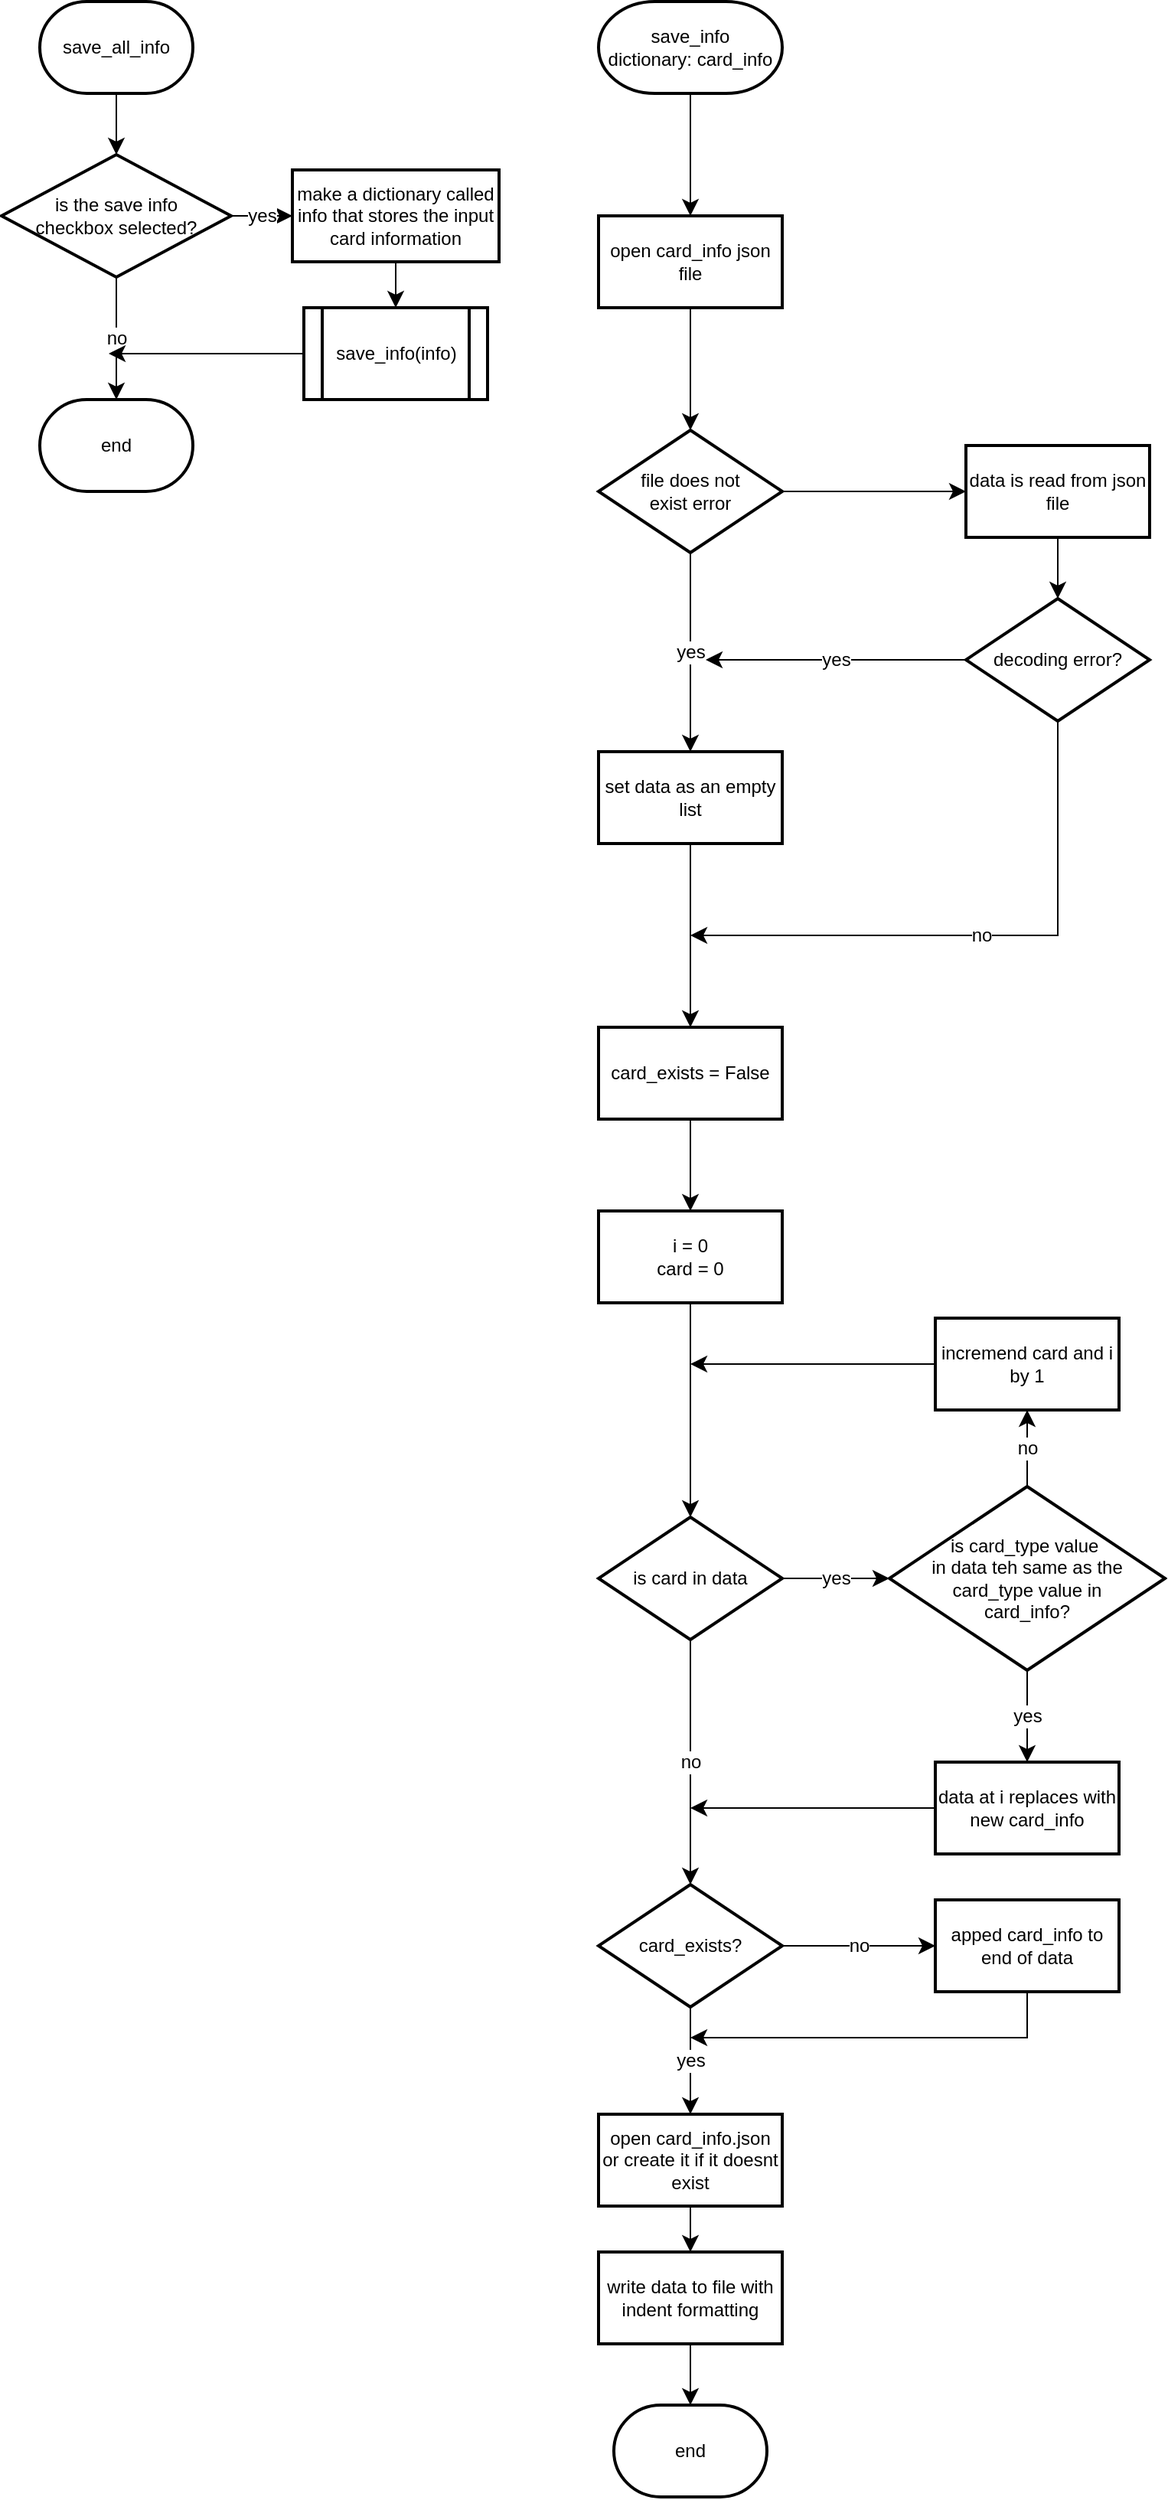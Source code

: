 <mxfile version="24.7.4">
  <diagram id="C5RBs43oDa-KdzZeNtuy" name="Page-1">
    <mxGraphModel dx="400" dy="482" grid="1" gridSize="10" guides="1" tooltips="1" connect="1" arrows="1" fold="1" page="1" pageScale="1" pageWidth="827" pageHeight="1169" math="0" shadow="0">
      <root>
        <mxCell id="WIyWlLk6GJQsqaUBKTNV-0" />
        <mxCell id="WIyWlLk6GJQsqaUBKTNV-1" parent="WIyWlLk6GJQsqaUBKTNV-0" />
        <mxCell id="7br7j0c2H_9cOm_8u2QU-13" value="" style="edgeStyle=none;curved=1;rounded=0;orthogonalLoop=1;jettySize=auto;html=1;fontSize=12;startSize=8;endSize=8;" edge="1" parent="WIyWlLk6GJQsqaUBKTNV-1" source="7br7j0c2H_9cOm_8u2QU-3" target="7br7j0c2H_9cOm_8u2QU-12">
          <mxGeometry relative="1" as="geometry" />
        </mxCell>
        <mxCell id="7br7j0c2H_9cOm_8u2QU-3" value="save_all_info" style="strokeWidth=2;html=1;shape=mxgraph.flowchart.terminator;whiteSpace=wrap;" vertex="1" parent="WIyWlLk6GJQsqaUBKTNV-1">
          <mxGeometry x="85" y="10" width="100" height="60" as="geometry" />
        </mxCell>
        <mxCell id="7br7j0c2H_9cOm_8u2QU-4" value="end" style="strokeWidth=2;html=1;shape=mxgraph.flowchart.terminator;whiteSpace=wrap;" vertex="1" parent="WIyWlLk6GJQsqaUBKTNV-1">
          <mxGeometry x="85" y="270" width="100" height="60" as="geometry" />
        </mxCell>
        <mxCell id="7br7j0c2H_9cOm_8u2QU-16" value="&lt;div&gt;no&lt;/div&gt;" style="edgeStyle=none;curved=1;rounded=0;orthogonalLoop=1;jettySize=auto;html=1;fontSize=12;startSize=8;endSize=8;" edge="1" parent="WIyWlLk6GJQsqaUBKTNV-1" source="7br7j0c2H_9cOm_8u2QU-12" target="7br7j0c2H_9cOm_8u2QU-4">
          <mxGeometry relative="1" as="geometry" />
        </mxCell>
        <mxCell id="7br7j0c2H_9cOm_8u2QU-18" value="yes" style="edgeStyle=none;curved=1;rounded=0;orthogonalLoop=1;jettySize=auto;html=1;fontSize=12;startSize=8;endSize=8;" edge="1" parent="WIyWlLk6GJQsqaUBKTNV-1" source="7br7j0c2H_9cOm_8u2QU-12" target="7br7j0c2H_9cOm_8u2QU-17">
          <mxGeometry relative="1" as="geometry" />
        </mxCell>
        <mxCell id="7br7j0c2H_9cOm_8u2QU-12" value="&lt;div&gt;is the save info&lt;/div&gt;&lt;div&gt;checkbox selected?&lt;/div&gt;" style="rhombus;whiteSpace=wrap;html=1;strokeWidth=2;" vertex="1" parent="WIyWlLk6GJQsqaUBKTNV-1">
          <mxGeometry x="60" y="110" width="150" height="80" as="geometry" />
        </mxCell>
        <mxCell id="7br7j0c2H_9cOm_8u2QU-20" value="" style="edgeStyle=none;curved=1;rounded=0;orthogonalLoop=1;jettySize=auto;html=1;fontSize=12;startSize=8;endSize=8;" edge="1" parent="WIyWlLk6GJQsqaUBKTNV-1" source="7br7j0c2H_9cOm_8u2QU-17" target="7br7j0c2H_9cOm_8u2QU-19">
          <mxGeometry relative="1" as="geometry" />
        </mxCell>
        <mxCell id="7br7j0c2H_9cOm_8u2QU-17" value="&lt;div&gt;make a dictionary called info that stores the input card information&lt;br&gt;&lt;/div&gt;" style="whiteSpace=wrap;html=1;strokeWidth=2;" vertex="1" parent="WIyWlLk6GJQsqaUBKTNV-1">
          <mxGeometry x="250" y="120" width="135" height="60" as="geometry" />
        </mxCell>
        <mxCell id="7br7j0c2H_9cOm_8u2QU-21" style="edgeStyle=none;curved=1;rounded=0;orthogonalLoop=1;jettySize=auto;html=1;fontSize=12;startSize=8;endSize=8;" edge="1" parent="WIyWlLk6GJQsqaUBKTNV-1" source="7br7j0c2H_9cOm_8u2QU-19">
          <mxGeometry relative="1" as="geometry">
            <mxPoint x="130" y="240" as="targetPoint" />
          </mxGeometry>
        </mxCell>
        <mxCell id="7br7j0c2H_9cOm_8u2QU-19" value="save_info(info)" style="shape=process;whiteSpace=wrap;html=1;backgroundOutline=1;strokeWidth=2;" vertex="1" parent="WIyWlLk6GJQsqaUBKTNV-1">
          <mxGeometry x="257.5" y="210" width="120" height="60" as="geometry" />
        </mxCell>
        <mxCell id="7br7j0c2H_9cOm_8u2QU-24" value="" style="edgeStyle=none;curved=1;rounded=0;orthogonalLoop=1;jettySize=auto;html=1;fontSize=12;startSize=8;endSize=8;" edge="1" parent="WIyWlLk6GJQsqaUBKTNV-1" source="7br7j0c2H_9cOm_8u2QU-22" target="7br7j0c2H_9cOm_8u2QU-23">
          <mxGeometry relative="1" as="geometry" />
        </mxCell>
        <mxCell id="7br7j0c2H_9cOm_8u2QU-22" value="&lt;div&gt;save_info&lt;/div&gt;&lt;div&gt;dictionary: card_info&lt;br&gt;&lt;/div&gt;" style="strokeWidth=2;html=1;shape=mxgraph.flowchart.terminator;whiteSpace=wrap;" vertex="1" parent="WIyWlLk6GJQsqaUBKTNV-1">
          <mxGeometry x="450" y="10" width="120" height="60" as="geometry" />
        </mxCell>
        <mxCell id="7br7j0c2H_9cOm_8u2QU-26" value="" style="edgeStyle=none;curved=1;rounded=0;orthogonalLoop=1;jettySize=auto;html=1;fontSize=12;startSize=8;endSize=8;" edge="1" parent="WIyWlLk6GJQsqaUBKTNV-1" source="7br7j0c2H_9cOm_8u2QU-23" target="7br7j0c2H_9cOm_8u2QU-25">
          <mxGeometry relative="1" as="geometry" />
        </mxCell>
        <mxCell id="7br7j0c2H_9cOm_8u2QU-23" value="open card_info json file" style="whiteSpace=wrap;html=1;strokeWidth=2;" vertex="1" parent="WIyWlLk6GJQsqaUBKTNV-1">
          <mxGeometry x="450" y="150" width="120" height="60" as="geometry" />
        </mxCell>
        <mxCell id="7br7j0c2H_9cOm_8u2QU-28" value="yes" style="edgeStyle=none;curved=1;rounded=0;orthogonalLoop=1;jettySize=auto;html=1;fontSize=12;startSize=8;endSize=8;" edge="1" parent="WIyWlLk6GJQsqaUBKTNV-1" source="7br7j0c2H_9cOm_8u2QU-25" target="7br7j0c2H_9cOm_8u2QU-27">
          <mxGeometry relative="1" as="geometry" />
        </mxCell>
        <mxCell id="7br7j0c2H_9cOm_8u2QU-30" value="" style="edgeStyle=none;curved=1;rounded=0;orthogonalLoop=1;jettySize=auto;html=1;fontSize=12;startSize=8;endSize=8;" edge="1" parent="WIyWlLk6GJQsqaUBKTNV-1" source="7br7j0c2H_9cOm_8u2QU-25" target="7br7j0c2H_9cOm_8u2QU-29">
          <mxGeometry relative="1" as="geometry" />
        </mxCell>
        <mxCell id="7br7j0c2H_9cOm_8u2QU-25" value="&lt;div&gt;file does not&lt;/div&gt;&lt;div&gt;exist error&lt;/div&gt;" style="rhombus;whiteSpace=wrap;html=1;strokeWidth=2;" vertex="1" parent="WIyWlLk6GJQsqaUBKTNV-1">
          <mxGeometry x="450" y="290" width="120" height="80" as="geometry" />
        </mxCell>
        <mxCell id="7br7j0c2H_9cOm_8u2QU-35" value="" style="edgeStyle=none;curved=1;rounded=0;orthogonalLoop=1;jettySize=auto;html=1;fontSize=12;startSize=8;endSize=8;" edge="1" parent="WIyWlLk6GJQsqaUBKTNV-1" source="7br7j0c2H_9cOm_8u2QU-27" target="7br7j0c2H_9cOm_8u2QU-34">
          <mxGeometry relative="1" as="geometry" />
        </mxCell>
        <mxCell id="7br7j0c2H_9cOm_8u2QU-27" value="set data as an empty list" style="whiteSpace=wrap;html=1;strokeWidth=2;" vertex="1" parent="WIyWlLk6GJQsqaUBKTNV-1">
          <mxGeometry x="450" y="500" width="120" height="60" as="geometry" />
        </mxCell>
        <mxCell id="7br7j0c2H_9cOm_8u2QU-32" value="" style="edgeStyle=none;curved=1;rounded=0;orthogonalLoop=1;jettySize=auto;html=1;fontSize=12;startSize=8;endSize=8;" edge="1" parent="WIyWlLk6GJQsqaUBKTNV-1" source="7br7j0c2H_9cOm_8u2QU-29" target="7br7j0c2H_9cOm_8u2QU-31">
          <mxGeometry relative="1" as="geometry" />
        </mxCell>
        <mxCell id="7br7j0c2H_9cOm_8u2QU-29" value="data is read from json file" style="whiteSpace=wrap;html=1;strokeWidth=2;" vertex="1" parent="WIyWlLk6GJQsqaUBKTNV-1">
          <mxGeometry x="690" y="300" width="120" height="60" as="geometry" />
        </mxCell>
        <mxCell id="7br7j0c2H_9cOm_8u2QU-33" value="yes" style="edgeStyle=none;curved=1;rounded=0;orthogonalLoop=1;jettySize=auto;html=1;fontSize=12;startSize=8;endSize=8;" edge="1" parent="WIyWlLk6GJQsqaUBKTNV-1" source="7br7j0c2H_9cOm_8u2QU-31">
          <mxGeometry relative="1" as="geometry">
            <mxPoint x="520" y="440" as="targetPoint" />
          </mxGeometry>
        </mxCell>
        <mxCell id="7br7j0c2H_9cOm_8u2QU-36" value="no" style="edgeStyle=orthogonalEdgeStyle;rounded=0;orthogonalLoop=1;jettySize=auto;html=1;fontSize=12;startSize=8;endSize=8;" edge="1" parent="WIyWlLk6GJQsqaUBKTNV-1" source="7br7j0c2H_9cOm_8u2QU-31">
          <mxGeometry relative="1" as="geometry">
            <mxPoint x="510" y="620" as="targetPoint" />
            <Array as="points">
              <mxPoint x="750" y="620" />
            </Array>
          </mxGeometry>
        </mxCell>
        <mxCell id="7br7j0c2H_9cOm_8u2QU-31" value="decoding error?" style="rhombus;whiteSpace=wrap;html=1;strokeWidth=2;" vertex="1" parent="WIyWlLk6GJQsqaUBKTNV-1">
          <mxGeometry x="690" y="400" width="120" height="80" as="geometry" />
        </mxCell>
        <mxCell id="7br7j0c2H_9cOm_8u2QU-38" value="" style="edgeStyle=none;curved=1;rounded=0;orthogonalLoop=1;jettySize=auto;html=1;fontSize=12;startSize=8;endSize=8;" edge="1" parent="WIyWlLk6GJQsqaUBKTNV-1" source="7br7j0c2H_9cOm_8u2QU-34" target="7br7j0c2H_9cOm_8u2QU-37">
          <mxGeometry relative="1" as="geometry" />
        </mxCell>
        <mxCell id="7br7j0c2H_9cOm_8u2QU-34" value="card_exists = False" style="whiteSpace=wrap;html=1;strokeWidth=2;" vertex="1" parent="WIyWlLk6GJQsqaUBKTNV-1">
          <mxGeometry x="450" y="680" width="120" height="60" as="geometry" />
        </mxCell>
        <mxCell id="7br7j0c2H_9cOm_8u2QU-40" value="" style="edgeStyle=none;curved=1;rounded=0;orthogonalLoop=1;jettySize=auto;html=1;fontSize=12;startSize=8;endSize=8;" edge="1" parent="WIyWlLk6GJQsqaUBKTNV-1" source="7br7j0c2H_9cOm_8u2QU-37" target="7br7j0c2H_9cOm_8u2QU-39">
          <mxGeometry relative="1" as="geometry" />
        </mxCell>
        <mxCell id="7br7j0c2H_9cOm_8u2QU-37" value="&lt;div&gt;i = 0&lt;/div&gt;&lt;div&gt;card = 0&lt;br&gt;&lt;/div&gt;" style="whiteSpace=wrap;html=1;strokeWidth=2;" vertex="1" parent="WIyWlLk6GJQsqaUBKTNV-1">
          <mxGeometry x="450" y="800" width="120" height="60" as="geometry" />
        </mxCell>
        <mxCell id="7br7j0c2H_9cOm_8u2QU-42" value="yes" style="edgeStyle=none;curved=1;rounded=0;orthogonalLoop=1;jettySize=auto;html=1;fontSize=12;startSize=8;endSize=8;" edge="1" parent="WIyWlLk6GJQsqaUBKTNV-1" source="7br7j0c2H_9cOm_8u2QU-39" target="7br7j0c2H_9cOm_8u2QU-41">
          <mxGeometry relative="1" as="geometry" />
        </mxCell>
        <mxCell id="7br7j0c2H_9cOm_8u2QU-49" value="no" style="edgeStyle=none;curved=1;rounded=0;orthogonalLoop=1;jettySize=auto;html=1;fontSize=12;startSize=8;endSize=8;" edge="1" parent="WIyWlLk6GJQsqaUBKTNV-1" source="7br7j0c2H_9cOm_8u2QU-39" target="7br7j0c2H_9cOm_8u2QU-48">
          <mxGeometry relative="1" as="geometry" />
        </mxCell>
        <mxCell id="7br7j0c2H_9cOm_8u2QU-39" value="is card in data" style="rhombus;whiteSpace=wrap;html=1;strokeWidth=2;" vertex="1" parent="WIyWlLk6GJQsqaUBKTNV-1">
          <mxGeometry x="450" y="1000" width="120" height="80" as="geometry" />
        </mxCell>
        <mxCell id="7br7j0c2H_9cOm_8u2QU-44" value="yes" style="edgeStyle=none;curved=1;rounded=0;orthogonalLoop=1;jettySize=auto;html=1;fontSize=12;startSize=8;endSize=8;" edge="1" parent="WIyWlLk6GJQsqaUBKTNV-1" source="7br7j0c2H_9cOm_8u2QU-41" target="7br7j0c2H_9cOm_8u2QU-43">
          <mxGeometry relative="1" as="geometry" />
        </mxCell>
        <mxCell id="7br7j0c2H_9cOm_8u2QU-46" value="no" style="edgeStyle=none;curved=1;rounded=0;orthogonalLoop=1;jettySize=auto;html=1;fontSize=12;startSize=8;endSize=8;" edge="1" parent="WIyWlLk6GJQsqaUBKTNV-1" source="7br7j0c2H_9cOm_8u2QU-41" target="7br7j0c2H_9cOm_8u2QU-45">
          <mxGeometry relative="1" as="geometry" />
        </mxCell>
        <mxCell id="7br7j0c2H_9cOm_8u2QU-41" value="&lt;div&gt;is card_type value&amp;nbsp;&lt;/div&gt;&lt;div&gt;in data teh same as the&lt;/div&gt;&lt;div&gt;card_type value in&lt;/div&gt;&lt;div&gt;card_info?&lt;/div&gt;" style="rhombus;whiteSpace=wrap;html=1;strokeWidth=2;" vertex="1" parent="WIyWlLk6GJQsqaUBKTNV-1">
          <mxGeometry x="640" y="980" width="180" height="120" as="geometry" />
        </mxCell>
        <mxCell id="7br7j0c2H_9cOm_8u2QU-50" style="edgeStyle=none;curved=1;rounded=0;orthogonalLoop=1;jettySize=auto;html=1;fontSize=12;startSize=8;endSize=8;" edge="1" parent="WIyWlLk6GJQsqaUBKTNV-1" source="7br7j0c2H_9cOm_8u2QU-43">
          <mxGeometry relative="1" as="geometry">
            <mxPoint x="510" y="1190" as="targetPoint" />
          </mxGeometry>
        </mxCell>
        <mxCell id="7br7j0c2H_9cOm_8u2QU-43" value="data at i replaces with new card_info" style="whiteSpace=wrap;html=1;strokeWidth=2;" vertex="1" parent="WIyWlLk6GJQsqaUBKTNV-1">
          <mxGeometry x="670" y="1160" width="120" height="60" as="geometry" />
        </mxCell>
        <mxCell id="7br7j0c2H_9cOm_8u2QU-47" style="edgeStyle=none;curved=1;rounded=0;orthogonalLoop=1;jettySize=auto;html=1;fontSize=12;startSize=8;endSize=8;" edge="1" parent="WIyWlLk6GJQsqaUBKTNV-1" source="7br7j0c2H_9cOm_8u2QU-45">
          <mxGeometry relative="1" as="geometry">
            <mxPoint x="510" y="900" as="targetPoint" />
          </mxGeometry>
        </mxCell>
        <mxCell id="7br7j0c2H_9cOm_8u2QU-45" value="incremend card and i by 1" style="whiteSpace=wrap;html=1;strokeWidth=2;" vertex="1" parent="WIyWlLk6GJQsqaUBKTNV-1">
          <mxGeometry x="670" y="870" width="120" height="60" as="geometry" />
        </mxCell>
        <mxCell id="7br7j0c2H_9cOm_8u2QU-52" value="no" style="edgeStyle=none;curved=1;rounded=0;orthogonalLoop=1;jettySize=auto;html=1;fontSize=12;startSize=8;endSize=8;" edge="1" parent="WIyWlLk6GJQsqaUBKTNV-1" source="7br7j0c2H_9cOm_8u2QU-48" target="7br7j0c2H_9cOm_8u2QU-51">
          <mxGeometry relative="1" as="geometry" />
        </mxCell>
        <mxCell id="7br7j0c2H_9cOm_8u2QU-54" value="yes" style="edgeStyle=none;curved=1;rounded=0;orthogonalLoop=1;jettySize=auto;html=1;fontSize=12;startSize=8;endSize=8;" edge="1" parent="WIyWlLk6GJQsqaUBKTNV-1" source="7br7j0c2H_9cOm_8u2QU-48" target="7br7j0c2H_9cOm_8u2QU-53">
          <mxGeometry relative="1" as="geometry" />
        </mxCell>
        <mxCell id="7br7j0c2H_9cOm_8u2QU-48" value="card_exists?" style="rhombus;whiteSpace=wrap;html=1;strokeWidth=2;" vertex="1" parent="WIyWlLk6GJQsqaUBKTNV-1">
          <mxGeometry x="450" y="1240" width="120" height="80" as="geometry" />
        </mxCell>
        <mxCell id="7br7j0c2H_9cOm_8u2QU-55" style="edgeStyle=elbowEdgeStyle;rounded=0;orthogonalLoop=1;jettySize=auto;html=1;fontSize=12;startSize=8;endSize=8;" edge="1" parent="WIyWlLk6GJQsqaUBKTNV-1" source="7br7j0c2H_9cOm_8u2QU-51">
          <mxGeometry relative="1" as="geometry">
            <mxPoint x="510" y="1340" as="targetPoint" />
            <Array as="points">
              <mxPoint x="730" y="1310" />
            </Array>
          </mxGeometry>
        </mxCell>
        <mxCell id="7br7j0c2H_9cOm_8u2QU-51" value="apped card_info to end of data" style="whiteSpace=wrap;html=1;strokeWidth=2;" vertex="1" parent="WIyWlLk6GJQsqaUBKTNV-1">
          <mxGeometry x="670" y="1250" width="120" height="60" as="geometry" />
        </mxCell>
        <mxCell id="7br7j0c2H_9cOm_8u2QU-57" value="" style="edgeStyle=none;curved=1;rounded=0;orthogonalLoop=1;jettySize=auto;html=1;fontSize=12;startSize=8;endSize=8;" edge="1" parent="WIyWlLk6GJQsqaUBKTNV-1" source="7br7j0c2H_9cOm_8u2QU-53" target="7br7j0c2H_9cOm_8u2QU-56">
          <mxGeometry relative="1" as="geometry" />
        </mxCell>
        <mxCell id="7br7j0c2H_9cOm_8u2QU-53" value="&lt;div&gt;open card_info.json&lt;/div&gt;&lt;div&gt;or create it if it doesnt exist&lt;br&gt;&lt;/div&gt;" style="whiteSpace=wrap;html=1;strokeWidth=2;" vertex="1" parent="WIyWlLk6GJQsqaUBKTNV-1">
          <mxGeometry x="450" y="1390" width="120" height="60" as="geometry" />
        </mxCell>
        <mxCell id="7br7j0c2H_9cOm_8u2QU-59" value="" style="edgeStyle=none;curved=1;rounded=0;orthogonalLoop=1;jettySize=auto;html=1;fontSize=12;startSize=8;endSize=8;" edge="1" parent="WIyWlLk6GJQsqaUBKTNV-1" source="7br7j0c2H_9cOm_8u2QU-56" target="7br7j0c2H_9cOm_8u2QU-58">
          <mxGeometry relative="1" as="geometry" />
        </mxCell>
        <mxCell id="7br7j0c2H_9cOm_8u2QU-56" value="write data to file with indent formatting" style="whiteSpace=wrap;html=1;strokeWidth=2;" vertex="1" parent="WIyWlLk6GJQsqaUBKTNV-1">
          <mxGeometry x="450" y="1480" width="120" height="60" as="geometry" />
        </mxCell>
        <mxCell id="7br7j0c2H_9cOm_8u2QU-58" value="end" style="strokeWidth=2;html=1;shape=mxgraph.flowchart.terminator;whiteSpace=wrap;" vertex="1" parent="WIyWlLk6GJQsqaUBKTNV-1">
          <mxGeometry x="460" y="1580" width="100" height="60" as="geometry" />
        </mxCell>
      </root>
    </mxGraphModel>
  </diagram>
</mxfile>
